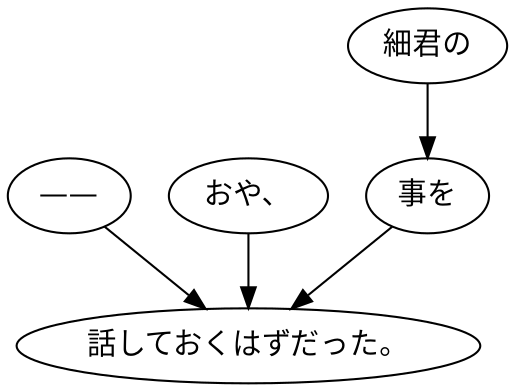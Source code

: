 digraph graph2212 {
	node0 [label="——"];
	node1 [label="おや、"];
	node2 [label="細君の"];
	node3 [label="事を"];
	node4 [label="話しておくはずだった。"];
	node0 -> node4;
	node1 -> node4;
	node2 -> node3;
	node3 -> node4;
}
